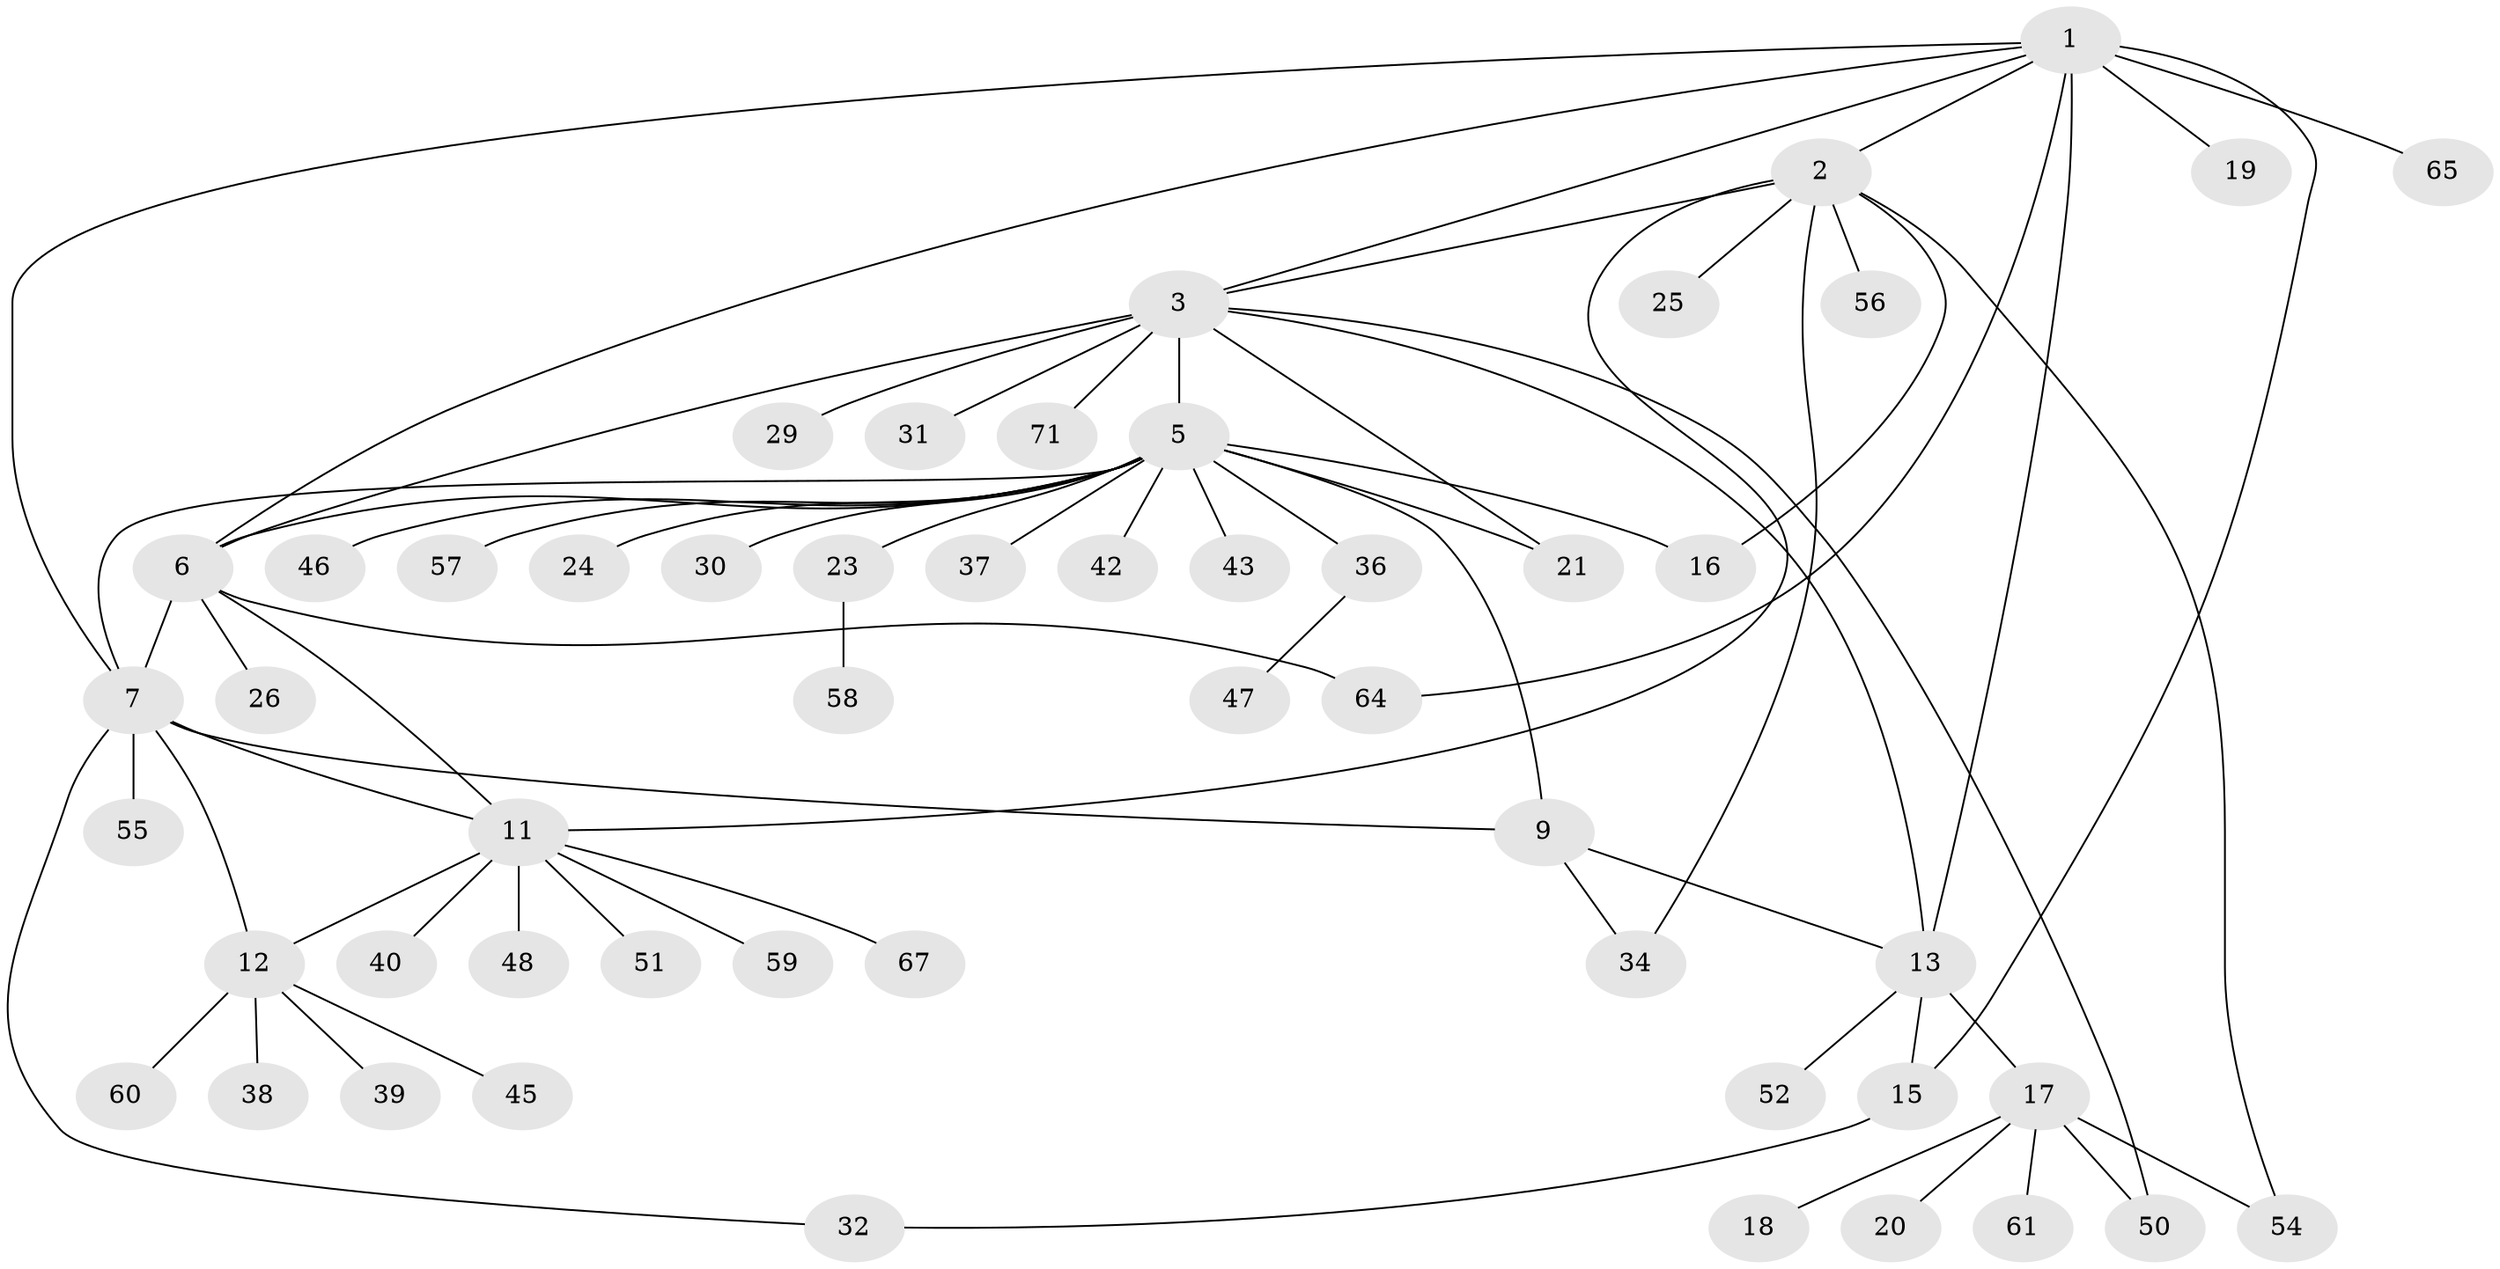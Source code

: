 // original degree distribution, {4: 0.05555555555555555, 8: 0.027777777777777776, 5: 0.027777777777777776, 7: 0.05555555555555555, 11: 0.013888888888888888, 6: 0.027777777777777776, 10: 0.013888888888888888, 3: 0.027777777777777776, 2: 0.2638888888888889, 1: 0.4861111111111111}
// Generated by graph-tools (version 1.1) at 2025/42/03/06/25 10:42:15]
// undirected, 52 vertices, 70 edges
graph export_dot {
graph [start="1"]
  node [color=gray90,style=filled];
  1 [super="+14"];
  2 [super="+22"];
  3 [super="+4"];
  5 [super="+8"];
  6 [super="+72"];
  7 [super="+10"];
  9 [super="+28"];
  11 [super="+41"];
  12 [super="+27"];
  13 [super="+49"];
  15;
  16;
  17 [super="+62"];
  18;
  19;
  20 [super="+33"];
  21;
  23;
  24;
  25;
  26;
  29;
  30 [super="+35"];
  31;
  32 [super="+53"];
  34;
  36;
  37 [super="+63"];
  38;
  39;
  40 [super="+44"];
  42;
  43 [super="+66"];
  45;
  46 [super="+69"];
  47;
  48;
  50;
  51;
  52;
  54 [super="+68"];
  55;
  56;
  57;
  58 [super="+70"];
  59;
  60;
  61;
  64;
  65;
  67;
  71;
  1 -- 2;
  1 -- 3;
  1 -- 19;
  1 -- 64;
  1 -- 65;
  1 -- 6;
  1 -- 13;
  1 -- 15;
  1 -- 7;
  2 -- 3;
  2 -- 11;
  2 -- 16;
  2 -- 25;
  2 -- 34;
  2 -- 54;
  2 -- 56;
  3 -- 29;
  3 -- 31;
  3 -- 50;
  3 -- 71;
  3 -- 21;
  3 -- 5 [weight=2];
  3 -- 6;
  3 -- 13;
  5 -- 6;
  5 -- 16;
  5 -- 24;
  5 -- 36;
  5 -- 43;
  5 -- 37;
  5 -- 7;
  5 -- 9;
  5 -- 42;
  5 -- 46;
  5 -- 21;
  5 -- 23;
  5 -- 57;
  5 -- 30;
  6 -- 11;
  6 -- 26;
  6 -- 64;
  6 -- 7;
  7 -- 9;
  7 -- 55;
  7 -- 32;
  7 -- 11;
  7 -- 12;
  9 -- 13;
  9 -- 34;
  11 -- 12;
  11 -- 40;
  11 -- 48;
  11 -- 51;
  11 -- 59;
  11 -- 67;
  12 -- 39;
  12 -- 38;
  12 -- 45;
  12 -- 60;
  13 -- 15;
  13 -- 17;
  13 -- 52;
  15 -- 32;
  17 -- 18;
  17 -- 20;
  17 -- 50;
  17 -- 54;
  17 -- 61;
  23 -- 58;
  36 -- 47;
}
